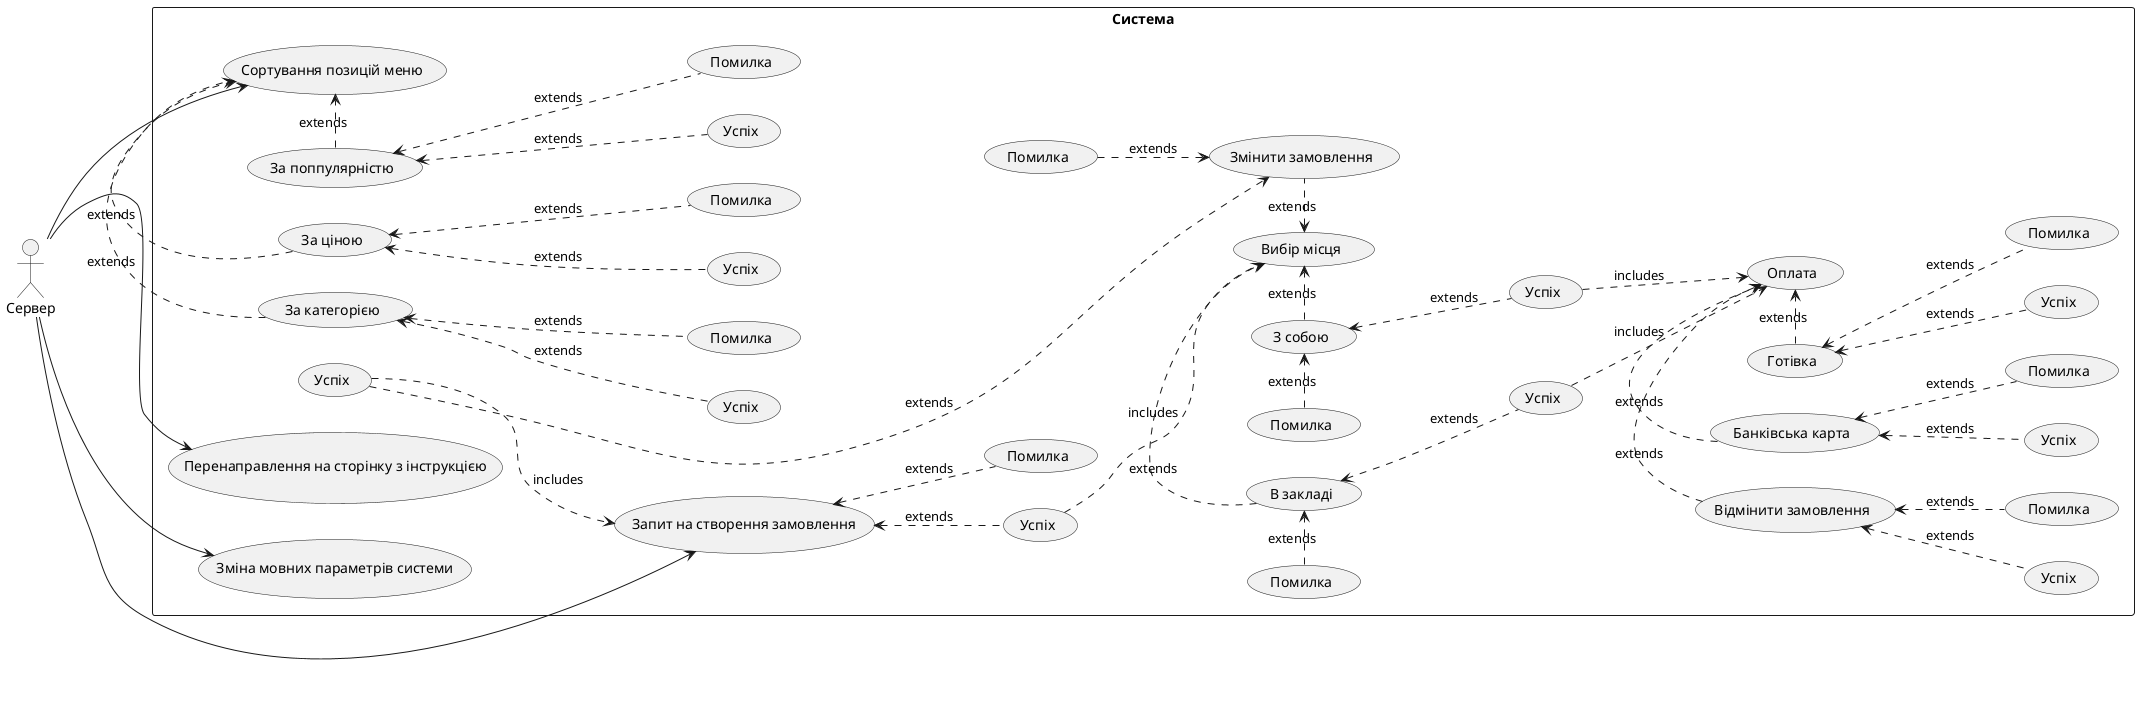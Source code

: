 @startuml Lab1_2

left to right direction
actor "Сервер" as Server
rectangle "Система" {
    usecase "Запит на створення замовлення" as RequestCreateOrder
    usecase "Успіх" as Success1
    usecase "Помилка" as Error1

    usecase "Вибір місця" as Place

    usecase "З собою" as Out
    usecase "Успіх" as Success2
    usecase "Помилка" as Error2

    usecase "В закладі" as Restraunt
    usecase "Успіх" as Success3
    usecase "Помилка" as Error3

    usecase "Змінити замовлення" as ChangeOrder
    usecase "Успіх" as Success4
    usecase "Помилка" as Error4

    usecase "Оплата" as Payment

    usecase "Готівка" as Cash
    usecase "Успіх" as Success5
    usecase "Помилка" as Error5

    usecase "Банківська карта" as CreditCard
    usecase "Успіх" as Success6
    usecase "Помилка" as Error6

    usecase "Відмінити замовлення" as Exit
    usecase "Успіх" as Success7
    usecase "Помилка" as Error7

    usecase "Сортування позицій меню" as Sort

    usecase "За поппулярністю" as Popularity
    usecase "Успіх" as Success8
    usecase "Помилка" as Error8

    usecase "За ціною" as Price
    usecase "Успіх" as Success9
    usecase "Помилка" as Error9

    usecase "За категорією" as Category
    usecase "Успіх" as Success10
    usecase "Помилка" as Error10

    usecase "Перенаправлення на сторінку з інструкцією" as Instruction
    usecase "Зміна мовних параметрів системи" as ChangeLeanguage
} 



Server --> RequestCreateOrder
Success1 .up.> RequestCreateOrder: extends
Error1 .up.> RequestCreateOrder: extends

Place <.up. Success1: includes

ChangeOrder .left.> Place: extends
Out .right.> Place: extends
Restraunt .right.> Place: extends

Success4 .down.> ChangeOrder: extends
RequestCreateOrder <.up. Success4: includes
Error4 .down.> ChangeOrder: extends

Success2 .up.> Out: extends
Error2 .right.> Out: extends

Success3 .up.> Restraunt: extends
Error3 .right.> Restraunt: extends

Payment <.up. Success2: includes
Payment <.up. Success3: includes

Cash .right.> Payment: extends
CreditCard .right.> Payment: extends
Exit .right.> Payment: extends

Success5 .up.> Cash: extends
Error5 .up.> Cash: extends

Success6 .up.> CreditCard: extends
Error6 .up.> CreditCard: extends

Success7 .up.> Exit: extends
Error7 .up.> Exit: extends

Server --> Instruction
Server --> Sort
Server --> ChangeLeanguage

Popularity .right.> Sort: extends
Price .right.> Sort: extends
Category .right.> Sort: extends

Success8 .up.> Popularity: extends
Error8 .up.> Popularity: extends

Success9 .up.> Price: extends
Error9 .up.> Price: extends

Success10 .up.> Category: extends
Error10 .up.> Category: extends

@enduml